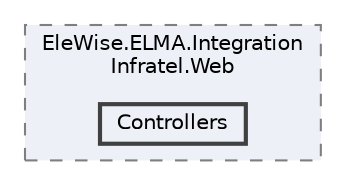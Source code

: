 digraph "Web/Modules/EleWise.ELMA.IntegrationInfratel.Web/Controllers"
{
 // LATEX_PDF_SIZE
  bgcolor="transparent";
  edge [fontname=Helvetica,fontsize=10,labelfontname=Helvetica,labelfontsize=10];
  node [fontname=Helvetica,fontsize=10,shape=box,height=0.2,width=0.4];
  compound=true
  subgraph clusterdir_4cfda946ac59e86445f2c16255b55c7b {
    graph [ bgcolor="#edf0f7", pencolor="grey50", label="EleWise.ELMA.Integration\lInfratel.Web", fontname=Helvetica,fontsize=10 style="filled,dashed", URL="dir_4cfda946ac59e86445f2c16255b55c7b.html",tooltip=""]
  dir_1cef17a0619f790cabab44f457733725 [label="Controllers", fillcolor="#edf0f7", color="grey25", style="filled,bold", URL="dir_1cef17a0619f790cabab44f457733725.html",tooltip=""];
  }
}
